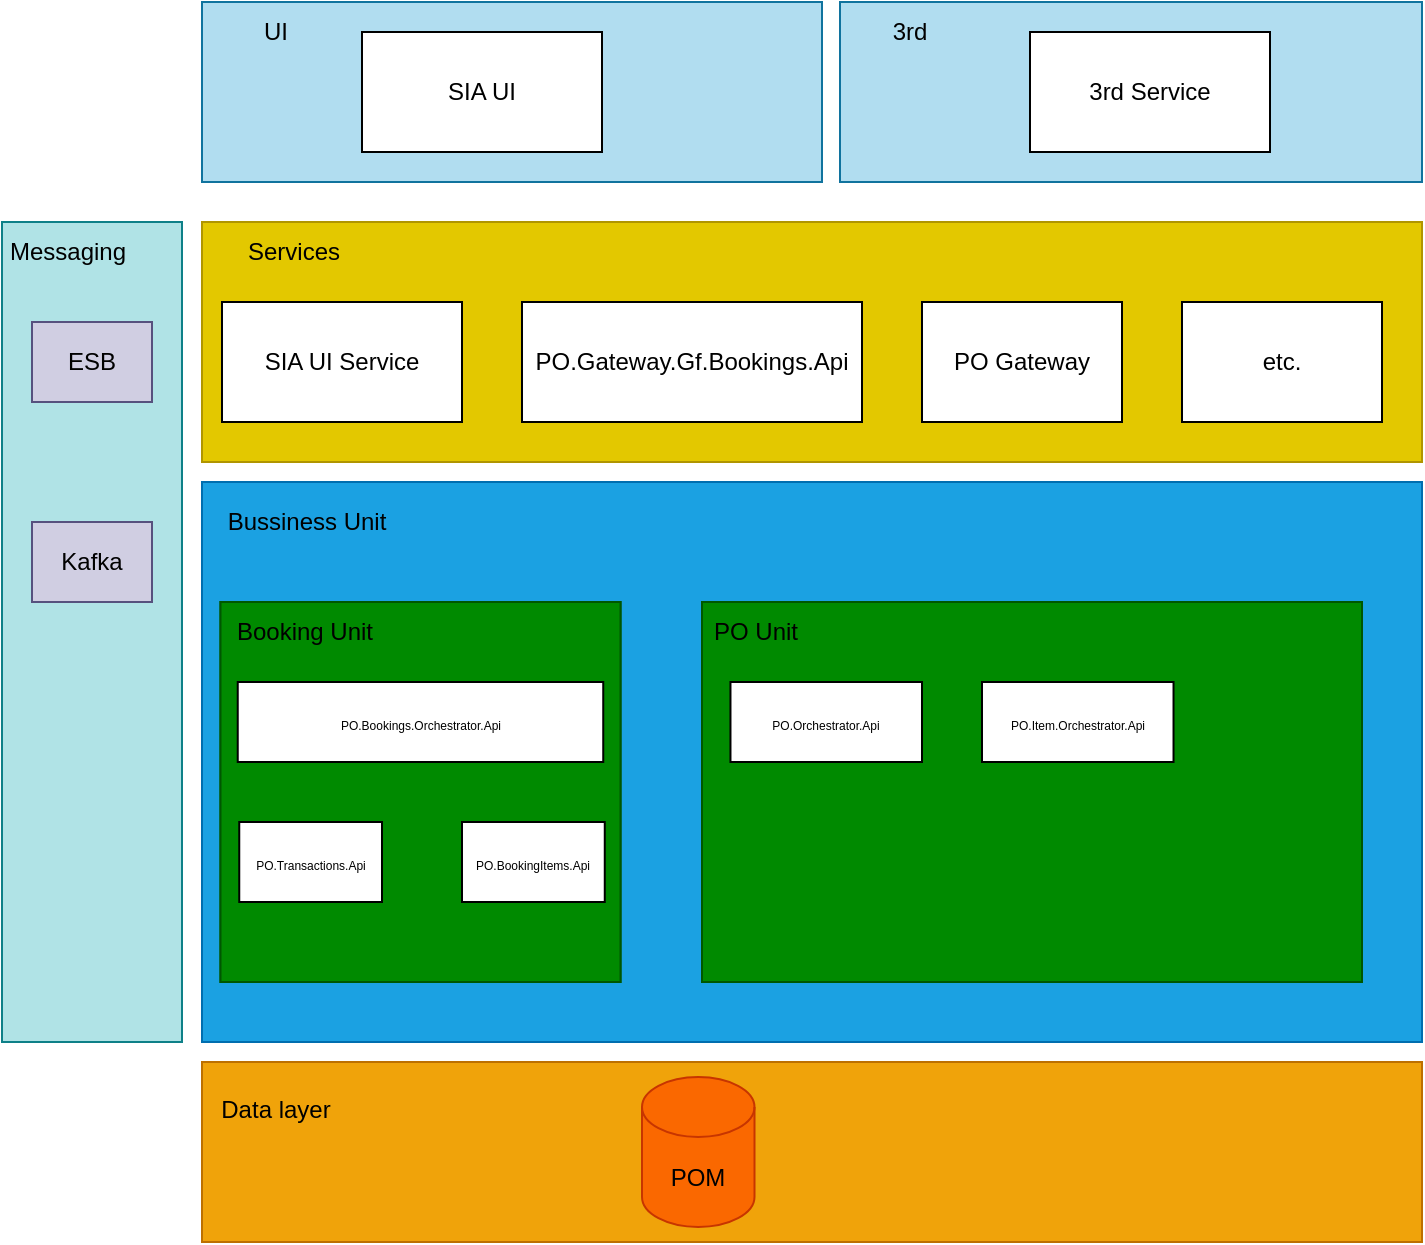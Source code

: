 <mxfile version="24.6.4" type="github" pages="3">
  <diagram name="Page-1" id="l9X8TjzERissme8cilrj">
    <mxGraphModel dx="830" dy="439" grid="1" gridSize="10" guides="1" tooltips="1" connect="1" arrows="1" fold="1" page="1" pageScale="1" pageWidth="827" pageHeight="1169" math="0" shadow="0">
      <root>
        <mxCell id="0" />
        <mxCell id="1" parent="0" />
        <mxCell id="19VDyxM9A0CumnCQ6ZsO-45" value="" style="rounded=0;whiteSpace=wrap;html=1;fillColor=#b0e3e6;strokeColor=#0e8088;" vertex="1" parent="1">
          <mxGeometry x="80" y="230" width="90" height="410" as="geometry" />
        </mxCell>
        <mxCell id="19VDyxM9A0CumnCQ6ZsO-39" value="" style="rounded=0;whiteSpace=wrap;html=1;fillColor=#b1ddf0;strokeColor=#10739e;" vertex="1" parent="1">
          <mxGeometry x="180" y="120" width="310" height="90" as="geometry" />
        </mxCell>
        <mxCell id="19VDyxM9A0CumnCQ6ZsO-28" value="Messaging" style="text;html=1;align=center;verticalAlign=middle;whiteSpace=wrap;rounded=0;" vertex="1" parent="1">
          <mxGeometry x="83" y="230" width="60" height="30" as="geometry" />
        </mxCell>
        <mxCell id="19VDyxM9A0CumnCQ6ZsO-31" value="" style="rounded=0;whiteSpace=wrap;html=1;fillColor=#e3c800;fontColor=#000000;strokeColor=#B09500;" vertex="1" parent="1">
          <mxGeometry x="180" y="230" width="610" height="120" as="geometry" />
        </mxCell>
        <mxCell id="19VDyxM9A0CumnCQ6ZsO-32" value="Services" style="text;html=1;align=center;verticalAlign=middle;whiteSpace=wrap;rounded=0;" vertex="1" parent="1">
          <mxGeometry x="182" y="230" width="88" height="30" as="geometry" />
        </mxCell>
        <mxCell id="19VDyxM9A0CumnCQ6ZsO-33" value="SIA UI" style="rounded=0;whiteSpace=wrap;html=1;" vertex="1" parent="1">
          <mxGeometry x="260" y="135" width="120" height="60" as="geometry" />
        </mxCell>
        <mxCell id="19VDyxM9A0CumnCQ6ZsO-6" value="&lt;div&gt;&lt;font style=&quot;font-size: 12px;&quot;&gt;PO.Gateway.Gf.Bookings.Api&lt;/font&gt;&lt;/div&gt;" style="rounded=0;whiteSpace=wrap;html=1;" vertex="1" parent="1">
          <mxGeometry x="340" y="270" width="170" height="60" as="geometry" />
        </mxCell>
        <mxCell id="19VDyxM9A0CumnCQ6ZsO-35" value="&lt;div&gt;&lt;font style=&quot;font-size: 12px;&quot;&gt;PO Gateway&lt;/font&gt;&lt;/div&gt;" style="rounded=0;whiteSpace=wrap;html=1;" vertex="1" parent="1">
          <mxGeometry x="540" y="270" width="100" height="60" as="geometry" />
        </mxCell>
        <mxCell id="19VDyxM9A0CumnCQ6ZsO-38" value="&lt;div&gt;&lt;font style=&quot;font-size: 12px;&quot;&gt;etc.&lt;/font&gt;&lt;/div&gt;" style="rounded=0;whiteSpace=wrap;html=1;" vertex="1" parent="1">
          <mxGeometry x="670" y="270" width="100" height="60" as="geometry" />
        </mxCell>
        <mxCell id="19VDyxM9A0CumnCQ6ZsO-40" value="SIA UI Service" style="rounded=0;whiteSpace=wrap;html=1;" vertex="1" parent="1">
          <mxGeometry x="190" y="270" width="120" height="60" as="geometry" />
        </mxCell>
        <mxCell id="19VDyxM9A0CumnCQ6ZsO-41" value="UI" style="text;html=1;align=center;verticalAlign=middle;whiteSpace=wrap;rounded=0;" vertex="1" parent="1">
          <mxGeometry x="182" y="120" width="70" height="30" as="geometry" />
        </mxCell>
        <mxCell id="19VDyxM9A0CumnCQ6ZsO-42" value="" style="rounded=0;whiteSpace=wrap;html=1;fillColor=#b1ddf0;strokeColor=#10739e;" vertex="1" parent="1">
          <mxGeometry x="499" y="120" width="291" height="90" as="geometry" />
        </mxCell>
        <mxCell id="19VDyxM9A0CumnCQ6ZsO-43" value="3rd" style="text;html=1;align=center;verticalAlign=middle;whiteSpace=wrap;rounded=0;" vertex="1" parent="1">
          <mxGeometry x="499" y="120" width="70" height="30" as="geometry" />
        </mxCell>
        <mxCell id="19VDyxM9A0CumnCQ6ZsO-44" value="3rd Service" style="rounded=0;whiteSpace=wrap;html=1;" vertex="1" parent="1">
          <mxGeometry x="594" y="135" width="120" height="60" as="geometry" />
        </mxCell>
        <mxCell id="19VDyxM9A0CumnCQ6ZsO-46" value="ESB" style="rounded=0;whiteSpace=wrap;html=1;fillColor=#d0cee2;strokeColor=#56517e;" vertex="1" parent="1">
          <mxGeometry x="95" y="280" width="60" height="40" as="geometry" />
        </mxCell>
        <mxCell id="19VDyxM9A0CumnCQ6ZsO-47" value="Kafka" style="rounded=0;whiteSpace=wrap;html=1;fillColor=#d0cee2;strokeColor=#56517e;" vertex="1" parent="1">
          <mxGeometry x="95" y="380" width="60" height="40" as="geometry" />
        </mxCell>
        <mxCell id="19VDyxM9A0CumnCQ6ZsO-48" value="" style="rounded=0;whiteSpace=wrap;html=1;fillColor=#f0a30a;fontColor=#000000;strokeColor=#BD7000;" vertex="1" parent="1">
          <mxGeometry x="180" y="650" width="610" height="90" as="geometry" />
        </mxCell>
        <mxCell id="19VDyxM9A0CumnCQ6ZsO-49" value="Data layer" style="text;html=1;align=center;verticalAlign=middle;whiteSpace=wrap;rounded=0;" vertex="1" parent="1">
          <mxGeometry x="187" y="659" width="60" height="30" as="geometry" />
        </mxCell>
        <mxCell id="19VDyxM9A0CumnCQ6ZsO-51" value="POM" style="shape=cylinder3;whiteSpace=wrap;html=1;boundedLbl=1;backgroundOutline=1;size=15;fillColor=#fa6800;fontColor=#000000;strokeColor=#C73500;" vertex="1" parent="1">
          <mxGeometry x="400" y="657.5" width="56.25" height="75" as="geometry" />
        </mxCell>
        <mxCell id="19VDyxM9A0CumnCQ6ZsO-1" value="" style="rounded=0;whiteSpace=wrap;html=1;movable=1;resizable=1;rotatable=1;deletable=1;editable=1;locked=0;connectable=1;fillColor=#1ba1e2;fontColor=#ffffff;strokeColor=#006EAF;" vertex="1" parent="1">
          <mxGeometry x="180" y="360" width="610" height="280" as="geometry" />
        </mxCell>
        <mxCell id="19VDyxM9A0CumnCQ6ZsO-26" value="" style="group;fillColor=#008a00;fontColor=#ffffff;strokeColor=#005700;" vertex="1" connectable="0" parent="1">
          <mxGeometry x="189.25" y="420" width="200" height="190" as="geometry" />
        </mxCell>
        <mxCell id="19VDyxM9A0CumnCQ6ZsO-4" value="" style="rounded=0;whiteSpace=wrap;html=1;fillColor=#008a00;fontColor=#ffffff;strokeColor=#005700;" vertex="1" parent="19VDyxM9A0CumnCQ6ZsO-26">
          <mxGeometry width="200" height="190" as="geometry" />
        </mxCell>
        <mxCell id="19VDyxM9A0CumnCQ6ZsO-5" value="Booking Unit" style="text;html=1;align=center;verticalAlign=middle;whiteSpace=wrap;rounded=0;" vertex="1" parent="19VDyxM9A0CumnCQ6ZsO-26">
          <mxGeometry x="1" y="2" width="83" height="26" as="geometry" />
        </mxCell>
        <mxCell id="19VDyxM9A0CumnCQ6ZsO-7" value="&lt;a style=&quot;background-color: transparent; box-sizing: border-box; text-decoration-line: none;&quot; href=&quot;https://github.com/ch-robinson-internal/PO.Bookings.Orchestrator.Api&quot; data-turbo-frame=&quot;repo-content-turbo-frame&quot; data-pjax=&quot;#repo-content-pjax-container&quot;&gt;&lt;font style=&quot;font-size: 6px;&quot; color=&quot;#000000&quot;&gt;PO.Bookings.Orchestrator.Api&lt;/font&gt;&lt;/a&gt;" style="rounded=0;whiteSpace=wrap;html=1;" vertex="1" parent="19VDyxM9A0CumnCQ6ZsO-26">
          <mxGeometry x="8.62" y="40" width="182.75" height="40" as="geometry" />
        </mxCell>
        <mxCell id="19VDyxM9A0CumnCQ6ZsO-2" value="Bussiness Unit" style="text;html=1;align=center;verticalAlign=middle;whiteSpace=wrap;rounded=0;movable=1;resizable=1;rotatable=1;deletable=1;editable=1;locked=0;connectable=1;" vertex="1" parent="1">
          <mxGeometry x="185" y="365" width="95" height="30" as="geometry" />
        </mxCell>
        <mxCell id="19VDyxM9A0CumnCQ6ZsO-11" value="&lt;span style=&quot;font-size: 6px;&quot;&gt;PO.BookingItems.Api&lt;/span&gt;" style="rounded=0;whiteSpace=wrap;html=1;" vertex="1" parent="1">
          <mxGeometry x="310" y="530" width="71.38" height="40" as="geometry" />
        </mxCell>
        <mxCell id="19VDyxM9A0CumnCQ6ZsO-20" value="&lt;span style=&quot;font-size: 6px;&quot;&gt;PO.Transactions.Api&lt;/span&gt;" style="rounded=0;whiteSpace=wrap;html=1;" vertex="1" parent="1">
          <mxGeometry x="198.63" y="530" width="71.37" height="40" as="geometry" />
        </mxCell>
        <mxCell id="19VDyxM9A0CumnCQ6ZsO-23" value="" style="group;fillColor=#008a00;fontColor=#ffffff;strokeColor=#005700;" vertex="1" connectable="0" parent="1">
          <mxGeometry x="430" y="420" width="330" height="190" as="geometry" />
        </mxCell>
        <mxCell id="19VDyxM9A0CumnCQ6ZsO-21" value="" style="rounded=0;whiteSpace=wrap;html=1;fillColor=#008a00;fontColor=#ffffff;strokeColor=#005700;" vertex="1" parent="19VDyxM9A0CumnCQ6ZsO-23">
          <mxGeometry width="330" height="190" as="geometry" />
        </mxCell>
        <mxCell id="19VDyxM9A0CumnCQ6ZsO-22" value="PO Unit" style="text;html=1;align=center;verticalAlign=middle;whiteSpace=wrap;rounded=0;" vertex="1" parent="19VDyxM9A0CumnCQ6ZsO-23">
          <mxGeometry y="2" width="54.45" height="26" as="geometry" />
        </mxCell>
        <mxCell id="19VDyxM9A0CumnCQ6ZsO-36" value="&lt;a data-pjax=&quot;#repo-content-pjax-container&quot; data-turbo-frame=&quot;repo-content-turbo-frame&quot; href=&quot;https://github.com/ch-robinson-internal/PO.Bookings.Orchestrator.Api&quot; style=&quot;background-color: transparent; box-sizing: border-box; text-decoration-line: none;&quot;&gt;&lt;font color=&quot;#000000&quot; style=&quot;font-size: 6px;&quot;&gt;PO.Orchestrator.Api&lt;/font&gt;&lt;/a&gt;" style="rounded=0;whiteSpace=wrap;html=1;" vertex="1" parent="19VDyxM9A0CumnCQ6ZsO-23">
          <mxGeometry x="14.24" y="40" width="95.76" height="40" as="geometry" />
        </mxCell>
        <mxCell id="19VDyxM9A0CumnCQ6ZsO-37" value="&lt;a style=&quot;background-color: transparent; box-sizing: border-box; text-decoration-line: none;&quot; href=&quot;https://github.com/ch-robinson-internal/PO.Bookings.Orchestrator.Api&quot; data-turbo-frame=&quot;repo-content-turbo-frame&quot; data-pjax=&quot;#repo-content-pjax-container&quot;&gt;&lt;font style=&quot;font-size: 6px;&quot; color=&quot;#000000&quot;&gt;PO.Item.Orchestrator.Api&lt;/font&gt;&lt;/a&gt;" style="rounded=0;whiteSpace=wrap;html=1;" vertex="1" parent="19VDyxM9A0CumnCQ6ZsO-23">
          <mxGeometry x="140" y="40" width="95.76" height="40" as="geometry" />
        </mxCell>
      </root>
    </mxGraphModel>
  </diagram>
  <diagram id="h2WgDwNswVhG8y2vjtXS" name="SIA Init">
    <mxGraphModel dx="1185" dy="627" grid="1" gridSize="10" guides="1" tooltips="1" connect="1" arrows="1" fold="1" page="1" pageScale="1" pageWidth="827" pageHeight="1169" math="0" shadow="0">
      <root>
        <mxCell id="0" />
        <mxCell id="1" parent="0" />
        <mxCell id="Z_Krm-BXWIWRcryShZnD-19" value="SIA Page" style="shape=umlLifeline;perimeter=lifelinePerimeter;whiteSpace=wrap;html=1;container=1;dropTarget=0;collapsible=0;recursiveResize=0;outlineConnect=0;portConstraint=eastwest;newEdgeStyle={&quot;curved&quot;:0,&quot;rounded&quot;:0};" vertex="1" parent="1">
          <mxGeometry x="160" y="100" width="80" height="430" as="geometry" />
        </mxCell>
        <mxCell id="Z_Krm-BXWIWRcryShZnD-27" value="" style="html=1;points=[[0,0,0,0,5],[0,1,0,0,-5],[1,0,0,0,5],[1,1,0,0,-5]];perimeter=orthogonalPerimeter;outlineConnect=0;targetShapes=umlLifeline;portConstraint=eastwest;newEdgeStyle={&quot;curved&quot;:0,&quot;rounded&quot;:0};" vertex="1" parent="Z_Krm-BXWIWRcryShZnD-19">
          <mxGeometry x="35" y="70" width="10" height="360" as="geometry" />
        </mxCell>
        <mxCell id="Z_Krm-BXWIWRcryShZnD-20" value="" style="shape=umlLifeline;perimeter=lifelinePerimeter;whiteSpace=wrap;html=1;container=1;dropTarget=0;collapsible=0;recursiveResize=0;outlineConnect=0;portConstraint=eastwest;newEdgeStyle={&quot;curved&quot;:0,&quot;rounded&quot;:0};participant=umlActor;" vertex="1" parent="1">
          <mxGeometry x="80" y="100" width="20" height="450" as="geometry" />
        </mxCell>
        <mxCell id="Z_Krm-BXWIWRcryShZnD-23" value="" style="html=1;points=[[0,0,0,0,5],[0,1,0,0,-5],[1,0,0,0,5],[1,1,0,0,-5]];perimeter=orthogonalPerimeter;outlineConnect=0;targetShapes=umlLifeline;portConstraint=eastwest;newEdgeStyle={&quot;curved&quot;:0,&quot;rounded&quot;:0};" vertex="1" parent="Z_Krm-BXWIWRcryShZnD-20">
          <mxGeometry x="5" y="60" width="10" height="390" as="geometry" />
        </mxCell>
        <mxCell id="Z_Krm-BXWIWRcryShZnD-21" value="UI Svc" style="shape=umlLifeline;perimeter=lifelinePerimeter;whiteSpace=wrap;html=1;container=1;dropTarget=0;collapsible=0;recursiveResize=0;outlineConnect=0;portConstraint=eastwest;newEdgeStyle={&quot;curved&quot;:0,&quot;rounded&quot;:0};" vertex="1" parent="1">
          <mxGeometry x="321" y="100" width="79" height="420" as="geometry" />
        </mxCell>
        <mxCell id="4yu3IreHkf-JwgQEfnQH-1" value="" style="html=1;points=[[0,0,0,0,5],[0,1,0,0,-5],[1,0,0,0,5],[1,1,0,0,-5]];perimeter=orthogonalPerimeter;outlineConnect=0;targetShapes=umlLifeline;portConstraint=eastwest;newEdgeStyle={&quot;curved&quot;:0,&quot;rounded&quot;:0};" vertex="1" parent="Z_Krm-BXWIWRcryShZnD-21">
          <mxGeometry x="34.5" y="90" width="10" height="280" as="geometry" />
        </mxCell>
        <mxCell id="Z_Krm-BXWIWRcryShZnD-22" value="Commodity Svc" style="shape=umlLifeline;perimeter=lifelinePerimeter;whiteSpace=wrap;html=1;container=1;dropTarget=0;collapsible=0;recursiveResize=0;outlineConnect=0;portConstraint=eastwest;newEdgeStyle={&quot;curved&quot;:0,&quot;rounded&quot;:0};" vertex="1" parent="1">
          <mxGeometry x="480" y="100" width="80" height="420" as="geometry" />
        </mxCell>
        <mxCell id="4yu3IreHkf-JwgQEfnQH-5" value="" style="html=1;points=[[0,0,0,0,5],[0,1,0,0,-5],[1,0,0,0,5],[1,1,0,0,-5]];perimeter=orthogonalPerimeter;outlineConnect=0;targetShapes=umlLifeline;portConstraint=eastwest;newEdgeStyle={&quot;curved&quot;:0,&quot;rounded&quot;:0};" vertex="1" parent="Z_Krm-BXWIWRcryShZnD-22">
          <mxGeometry x="35" y="120" width="10" height="60" as="geometry" />
        </mxCell>
        <mxCell id="Z_Krm-BXWIWRcryShZnD-26" style="edgeStyle=orthogonalEdgeStyle;rounded=0;orthogonalLoop=1;jettySize=auto;html=1;curved=0;" edge="1" parent="1">
          <mxGeometry relative="1" as="geometry">
            <mxPoint x="195" y="179.8" as="targetPoint" />
            <mxPoint x="95" y="179.8" as="sourcePoint" />
            <Array as="points">
              <mxPoint x="170" y="179.8" />
              <mxPoint x="170" y="179.8" />
            </Array>
          </mxGeometry>
        </mxCell>
        <mxCell id="Z_Krm-BXWIWRcryShZnD-28" value="open" style="edgeLabel;html=1;align=center;verticalAlign=middle;resizable=0;points=[];" vertex="1" connectable="0" parent="Z_Krm-BXWIWRcryShZnD-26">
          <mxGeometry x="-0.244" y="-1" relative="1" as="geometry">
            <mxPoint as="offset" />
          </mxGeometry>
        </mxCell>
        <mxCell id="4yu3IreHkf-JwgQEfnQH-2" style="edgeStyle=orthogonalEdgeStyle;rounded=0;orthogonalLoop=1;jettySize=auto;html=1;curved=0;" edge="1" parent="1" target="4yu3IreHkf-JwgQEfnQH-1">
          <mxGeometry relative="1" as="geometry">
            <mxPoint x="205" y="220" as="sourcePoint" />
            <mxPoint x="350" y="220" as="targetPoint" />
            <Array as="points">
              <mxPoint x="205" y="200" />
            </Array>
          </mxGeometry>
        </mxCell>
        <mxCell id="4yu3IreHkf-JwgQEfnQH-3" value="load" style="edgeLabel;html=1;align=center;verticalAlign=middle;resizable=0;points=[];" vertex="1" connectable="0" parent="4yu3IreHkf-JwgQEfnQH-2">
          <mxGeometry x="0.009" y="1" relative="1" as="geometry">
            <mxPoint as="offset" />
          </mxGeometry>
        </mxCell>
        <mxCell id="4yu3IreHkf-JwgQEfnQH-4" value="Booking&amp;nbsp;&lt;br&gt;Orch Svc" style="shape=umlLifeline;perimeter=lifelinePerimeter;whiteSpace=wrap;html=1;container=1;dropTarget=0;collapsible=0;recursiveResize=0;outlineConnect=0;portConstraint=eastwest;newEdgeStyle={&quot;curved&quot;:0,&quot;rounded&quot;:0};" vertex="1" parent="1">
          <mxGeometry x="640" y="100" width="80" height="420" as="geometry" />
        </mxCell>
        <mxCell id="4yu3IreHkf-JwgQEfnQH-8" value="" style="html=1;points=[[0,0,0,0,5],[0,1,0,0,-5],[1,0,0,0,5],[1,1,0,0,-5]];perimeter=orthogonalPerimeter;outlineConnect=0;targetShapes=umlLifeline;portConstraint=eastwest;newEdgeStyle={&quot;curved&quot;:0,&quot;rounded&quot;:0};" vertex="1" parent="4yu3IreHkf-JwgQEfnQH-4">
          <mxGeometry x="35" y="190" width="10" height="160" as="geometry" />
        </mxCell>
        <mxCell id="IKL-GlxnbROh4bHqFefv-13" value="combine" style="html=1;align=left;spacingLeft=2;endArrow=block;rounded=0;edgeStyle=orthogonalEdgeStyle;curved=0;rounded=0;" edge="1" parent="4yu3IreHkf-JwgQEfnQH-4">
          <mxGeometry x="0.004" relative="1" as="geometry">
            <mxPoint x="45" y="300" as="sourcePoint" />
            <Array as="points">
              <mxPoint x="75" y="300" />
              <mxPoint x="75" y="330" />
            </Array>
            <mxPoint x="45" y="330" as="targetPoint" />
            <mxPoint as="offset" />
          </mxGeometry>
        </mxCell>
        <mxCell id="4yu3IreHkf-JwgQEfnQH-6" style="edgeStyle=orthogonalEdgeStyle;rounded=0;orthogonalLoop=1;jettySize=auto;html=1;curved=0;" edge="1" parent="1">
          <mxGeometry relative="1" as="geometry">
            <mxPoint x="365.5" y="230" as="sourcePoint" />
            <mxPoint x="515" y="230" as="targetPoint" />
            <Array as="points">
              <mxPoint x="410" y="230" />
              <mxPoint x="410" y="230" />
            </Array>
          </mxGeometry>
        </mxCell>
        <mxCell id="4yu3IreHkf-JwgQEfnQH-7" value="load commodities" style="edgeLabel;html=1;align=center;verticalAlign=middle;resizable=0;points=[];" vertex="1" connectable="0" parent="4yu3IreHkf-JwgQEfnQH-6">
          <mxGeometry x="-0.175" y="-1" relative="1" as="geometry">
            <mxPoint x="13" y="-1" as="offset" />
          </mxGeometry>
        </mxCell>
        <mxCell id="4yu3IreHkf-JwgQEfnQH-9" style="edgeStyle=orthogonalEdgeStyle;rounded=0;orthogonalLoop=1;jettySize=auto;html=1;curved=0;dashed=1;" edge="1" parent="1" source="4yu3IreHkf-JwgQEfnQH-5" target="4yu3IreHkf-JwgQEfnQH-1">
          <mxGeometry relative="1" as="geometry">
            <mxPoint x="370" y="275" as="targetPoint" />
            <Array as="points">
              <mxPoint x="490" y="260" />
              <mxPoint x="490" y="260" />
            </Array>
          </mxGeometry>
        </mxCell>
        <mxCell id="4yu3IreHkf-JwgQEfnQH-10" value="return data" style="edgeLabel;html=1;align=center;verticalAlign=middle;resizable=0;points=[];" vertex="1" connectable="0" parent="4yu3IreHkf-JwgQEfnQH-9">
          <mxGeometry x="-0.018" relative="1" as="geometry">
            <mxPoint as="offset" />
          </mxGeometry>
        </mxCell>
        <mxCell id="4yu3IreHkf-JwgQEfnQH-11" style="edgeStyle=orthogonalEdgeStyle;rounded=0;orthogonalLoop=1;jettySize=auto;html=1;curved=0;" edge="1" parent="1">
          <mxGeometry relative="1" as="geometry">
            <mxPoint x="365" y="300" as="sourcePoint" />
            <mxPoint x="679" y="300" as="targetPoint" />
            <Array as="points">
              <mxPoint x="599.5" y="300" />
              <mxPoint x="599.5" y="300" />
            </Array>
          </mxGeometry>
        </mxCell>
        <mxCell id="4yu3IreHkf-JwgQEfnQH-12" value="load draw" style="edgeLabel;html=1;align=center;verticalAlign=middle;resizable=0;points=[];" vertex="1" connectable="0" parent="4yu3IreHkf-JwgQEfnQH-11">
          <mxGeometry x="-0.021" y="1" relative="1" as="geometry">
            <mxPoint as="offset" />
          </mxGeometry>
        </mxCell>
        <mxCell id="4yu3IreHkf-JwgQEfnQH-13" style="edgeStyle=orthogonalEdgeStyle;rounded=0;orthogonalLoop=1;jettySize=auto;html=1;curved=0;dashed=1;" edge="1" parent="1">
          <mxGeometry relative="1" as="geometry">
            <mxPoint x="669.88" y="445" as="sourcePoint" />
            <mxPoint x="365.13" y="445" as="targetPoint" />
            <Array as="points">
              <mxPoint x="674.88" y="445" />
            </Array>
          </mxGeometry>
        </mxCell>
        <mxCell id="4yu3IreHkf-JwgQEfnQH-14" value="return data" style="edgeLabel;html=1;align=center;verticalAlign=middle;resizable=0;points=[];" vertex="1" connectable="0" parent="4yu3IreHkf-JwgQEfnQH-13">
          <mxGeometry x="-0.111" y="2" relative="1" as="geometry">
            <mxPoint as="offset" />
          </mxGeometry>
        </mxCell>
        <mxCell id="4yu3IreHkf-JwgQEfnQH-15" value="&lt;font style=&quot;font-size: 8px;&quot;&gt;DB to Svc&lt;/font&gt;" style="rounded=1;whiteSpace=wrap;html=1;arcSize=40;fontColor=#000000;fillColor=#ffffc0;strokeColor=#ff0000;" vertex="1" parent="1">
          <mxGeometry x="390" y="170" width="80" height="20" as="geometry" />
        </mxCell>
        <mxCell id="4yu3IreHkf-JwgQEfnQH-16" value="" style="edgeStyle=orthogonalEdgeStyle;html=1;verticalAlign=bottom;endArrow=open;endSize=8;strokeColor=#ff0000;rounded=0;" edge="1" source="4yu3IreHkf-JwgQEfnQH-15" parent="1">
          <mxGeometry relative="1" as="geometry">
            <mxPoint x="430" y="220" as="targetPoint" />
          </mxGeometry>
        </mxCell>
        <mxCell id="4yu3IreHkf-JwgQEfnQH-17" style="edgeStyle=orthogonalEdgeStyle;rounded=0;orthogonalLoop=1;jettySize=auto;html=1;curved=0;dashed=1;" edge="1" parent="1">
          <mxGeometry relative="1" as="geometry">
            <mxPoint x="355.5" y="459" as="sourcePoint" />
            <mxPoint x="200.1" y="459" as="targetPoint" />
            <Array as="points">
              <mxPoint x="250" y="459" />
              <mxPoint x="250" y="459" />
            </Array>
          </mxGeometry>
        </mxCell>
        <mxCell id="4yu3IreHkf-JwgQEfnQH-18" value="return data" style="edgeLabel;html=1;align=center;verticalAlign=middle;resizable=0;points=[];" vertex="1" connectable="0" parent="4yu3IreHkf-JwgQEfnQH-17">
          <mxGeometry x="0.02" y="-1" relative="1" as="geometry">
            <mxPoint as="offset" />
          </mxGeometry>
        </mxCell>
        <mxCell id="4yu3IreHkf-JwgQEfnQH-19" style="edgeStyle=orthogonalEdgeStyle;rounded=0;orthogonalLoop=1;jettySize=auto;html=1;curved=0;dashed=1;" edge="1" parent="1">
          <mxGeometry relative="1" as="geometry">
            <mxPoint x="195" y="507" as="sourcePoint" />
            <mxPoint x="95" y="507" as="targetPoint" />
            <Array as="points">
              <mxPoint x="170" y="507" />
              <mxPoint x="170" y="507" />
            </Array>
          </mxGeometry>
        </mxCell>
        <mxCell id="4yu3IreHkf-JwgQEfnQH-20" value="show" style="edgeLabel;html=1;align=center;verticalAlign=middle;resizable=0;points=[];" vertex="1" connectable="0" parent="4yu3IreHkf-JwgQEfnQH-19">
          <mxGeometry x="-0.071" relative="1" as="geometry">
            <mxPoint as="offset" />
          </mxGeometry>
        </mxCell>
        <mxCell id="4yu3IreHkf-JwgQEfnQH-22" value="render" style="html=1;align=left;spacingLeft=2;endArrow=block;rounded=0;edgeStyle=orthogonalEdgeStyle;curved=0;rounded=0;exitX=1;exitY=0.857;exitDx=0;exitDy=0;exitPerimeter=0;" edge="1" parent="1">
          <mxGeometry relative="1" as="geometry">
            <mxPoint x="205" y="471.0" as="sourcePoint" />
            <Array as="points">
              <mxPoint x="230" y="471" />
              <mxPoint x="230" y="492" />
            </Array>
            <mxPoint x="205" y="492" as="targetPoint" />
            <mxPoint as="offset" />
          </mxGeometry>
        </mxCell>
        <mxCell id="IKL-GlxnbROh4bHqFefv-1" value="Booking&amp;nbsp;&lt;br&gt;Item Svc" style="shape=umlLifeline;perimeter=lifelinePerimeter;whiteSpace=wrap;html=1;container=1;dropTarget=0;collapsible=0;recursiveResize=0;outlineConnect=0;portConstraint=eastwest;newEdgeStyle={&quot;curved&quot;:0,&quot;rounded&quot;:0};" vertex="1" parent="1">
          <mxGeometry x="800" y="100" width="80" height="420" as="geometry" />
        </mxCell>
        <mxCell id="IKL-GlxnbROh4bHqFefv-2" value="" style="html=1;points=[[0,0,0,0,5],[0,1,0,0,-5],[1,0,0,0,5],[1,1,0,0,-5]];perimeter=orthogonalPerimeter;outlineConnect=0;targetShapes=umlLifeline;portConstraint=eastwest;newEdgeStyle={&quot;curved&quot;:0,&quot;rounded&quot;:0};" vertex="1" parent="IKL-GlxnbROh4bHqFefv-1">
          <mxGeometry x="35" y="200" width="10" height="40" as="geometry" />
        </mxCell>
        <mxCell id="IKL-GlxnbROh4bHqFefv-3" value="PO Transaction API" style="shape=umlLifeline;perimeter=lifelinePerimeter;whiteSpace=wrap;html=1;container=1;dropTarget=0;collapsible=0;recursiveResize=0;outlineConnect=0;portConstraint=eastwest;newEdgeStyle={&quot;curved&quot;:0,&quot;rounded&quot;:0};" vertex="1" parent="1">
          <mxGeometry x="960" y="100" width="80" height="420" as="geometry" />
        </mxCell>
        <mxCell id="IKL-GlxnbROh4bHqFefv-4" value="" style="html=1;points=[[0,0,0,0,5],[0,1,0,0,-5],[1,0,0,0,5],[1,1,0,0,-5]];perimeter=orthogonalPerimeter;outlineConnect=0;targetShapes=umlLifeline;portConstraint=eastwest;newEdgeStyle={&quot;curved&quot;:0,&quot;rounded&quot;:0};" vertex="1" parent="IKL-GlxnbROh4bHqFefv-3">
          <mxGeometry x="35" y="250" width="10" height="70" as="geometry" />
        </mxCell>
        <mxCell id="IKL-GlxnbROh4bHqFefv-5" style="edgeStyle=orthogonalEdgeStyle;rounded=0;orthogonalLoop=1;jettySize=auto;html=1;curved=0;" edge="1" parent="1" source="4yu3IreHkf-JwgQEfnQH-8" target="IKL-GlxnbROh4bHqFefv-1">
          <mxGeometry relative="1" as="geometry">
            <Array as="points">
              <mxPoint x="720" y="310" />
              <mxPoint x="720" y="310" />
            </Array>
          </mxGeometry>
        </mxCell>
        <mxCell id="IKL-GlxnbROh4bHqFefv-6" value="read draw data" style="edgeLabel;html=1;align=center;verticalAlign=middle;resizable=0;points=[];" vertex="1" connectable="0" parent="IKL-GlxnbROh4bHqFefv-5">
          <mxGeometry x="-0.017" relative="1" as="geometry">
            <mxPoint as="offset" />
          </mxGeometry>
        </mxCell>
        <mxCell id="IKL-GlxnbROh4bHqFefv-7" style="edgeStyle=orthogonalEdgeStyle;rounded=0;orthogonalLoop=1;jettySize=auto;html=1;curved=0;dashed=1;" edge="1" parent="1">
          <mxGeometry relative="1" as="geometry">
            <mxPoint x="835" y="330" as="sourcePoint" />
            <mxPoint x="685" y="330" as="targetPoint" />
            <Array as="points">
              <mxPoint x="790" y="330" />
              <mxPoint x="790" y="330" />
            </Array>
          </mxGeometry>
        </mxCell>
        <mxCell id="IKL-GlxnbROh4bHqFefv-14" value="return result" style="edgeLabel;html=1;align=center;verticalAlign=middle;resizable=0;points=[];" vertex="1" connectable="0" parent="IKL-GlxnbROh4bHqFefv-7">
          <mxGeometry x="-0.229" y="1" relative="1" as="geometry">
            <mxPoint as="offset" />
          </mxGeometry>
        </mxCell>
        <mxCell id="IKL-GlxnbROh4bHqFefv-8" style="edgeStyle=orthogonalEdgeStyle;rounded=0;orthogonalLoop=1;jettySize=auto;html=1;curved=0;" edge="1" parent="1">
          <mxGeometry relative="1" as="geometry">
            <mxPoint x="685" y="360" as="sourcePoint" />
            <mxPoint x="995" y="360" as="targetPoint" />
            <Array as="points">
              <mxPoint x="920" y="360" />
              <mxPoint x="920" y="360" />
            </Array>
          </mxGeometry>
        </mxCell>
        <mxCell id="IKL-GlxnbROh4bHqFefv-9" value="read pendding transaction" style="edgeLabel;html=1;align=center;verticalAlign=middle;resizable=0;points=[];" vertex="1" connectable="0" parent="IKL-GlxnbROh4bHqFefv-8">
          <mxGeometry x="0.001" relative="1" as="geometry">
            <mxPoint as="offset" />
          </mxGeometry>
        </mxCell>
        <mxCell id="IKL-GlxnbROh4bHqFefv-10" style="edgeStyle=orthogonalEdgeStyle;rounded=0;orthogonalLoop=1;jettySize=auto;html=1;curved=0;dashed=1;" edge="1" parent="1">
          <mxGeometry relative="1" as="geometry">
            <mxPoint x="995" y="385" as="sourcePoint" />
            <mxPoint x="685" y="385" as="targetPoint" />
            <Array as="points">
              <mxPoint x="920" y="385" />
              <mxPoint x="920" y="385" />
            </Array>
          </mxGeometry>
        </mxCell>
        <mxCell id="IKL-GlxnbROh4bHqFefv-11" value="return result" style="edgeLabel;html=1;align=center;verticalAlign=middle;resizable=0;points=[];" vertex="1" connectable="0" parent="IKL-GlxnbROh4bHqFefv-10">
          <mxGeometry x="0.03" relative="1" as="geometry">
            <mxPoint as="offset" />
          </mxGeometry>
        </mxCell>
      </root>
    </mxGraphModel>
  </diagram>
  <diagram id="CmnNyeVp6TQFfo1xvE5B" name="SIA Save">
    <mxGraphModel dx="1185" dy="627" grid="1" gridSize="10" guides="1" tooltips="1" connect="1" arrows="1" fold="1" page="1" pageScale="1" pageWidth="827" pageHeight="1169" math="0" shadow="0">
      <root>
        <mxCell id="0" />
        <mxCell id="1" parent="0" />
        <mxCell id="5PKfqkAMzm-T8j1K_0CJ-13" style="edgeStyle=orthogonalEdgeStyle;rounded=0;orthogonalLoop=1;jettySize=auto;html=1;curved=0;" edge="1" parent="1">
          <mxGeometry relative="1" as="geometry">
            <mxPoint x="525" y="520" as="sourcePoint" />
            <mxPoint x="639.5" y="520" as="targetPoint" />
            <Array as="points">
              <mxPoint x="540" y="520" />
              <mxPoint x="540" y="520" />
            </Array>
          </mxGeometry>
        </mxCell>
        <mxCell id="5PKfqkAMzm-T8j1K_0CJ-14" value="&lt;font style=&quot;font-size: 7px;&quot;&gt;save&amp;nbsp;&lt;/font&gt;" style="edgeLabel;html=1;align=center;verticalAlign=middle;resizable=0;points=[];" vertex="1" connectable="0" parent="5PKfqkAMzm-T8j1K_0CJ-13">
          <mxGeometry x="0.087" y="1" relative="1" as="geometry">
            <mxPoint as="offset" />
          </mxGeometry>
        </mxCell>
        <mxCell id="5PKfqkAMzm-T8j1K_0CJ-21" style="edgeStyle=orthogonalEdgeStyle;rounded=0;orthogonalLoop=1;jettySize=auto;html=1;curved=0;dashed=1;" edge="1" parent="1">
          <mxGeometry relative="1" as="geometry">
            <mxPoint x="635" y="640" as="sourcePoint" />
            <mxPoint x="525" y="640" as="targetPoint" />
            <Array as="points">
              <mxPoint x="586" y="640" />
              <mxPoint x="586" y="641" />
              <mxPoint x="530" y="641" />
              <mxPoint x="530" y="640" />
            </Array>
          </mxGeometry>
        </mxCell>
        <mxCell id="5PKfqkAMzm-T8j1K_0CJ-22" value="&lt;font style=&quot;font-size: 7px;&quot;&gt;result&lt;/font&gt;" style="edgeLabel;html=1;align=center;verticalAlign=middle;resizable=0;points=[];" vertex="1" connectable="0" parent="5PKfqkAMzm-T8j1K_0CJ-21">
          <mxGeometry x="-0.027" y="1" relative="1" as="geometry">
            <mxPoint y="-3" as="offset" />
          </mxGeometry>
        </mxCell>
        <mxCell id="5PKfqkAMzm-T8j1K_0CJ-34" style="edgeStyle=orthogonalEdgeStyle;rounded=0;orthogonalLoop=1;jettySize=auto;html=1;curved=0;" edge="1" parent="1">
          <mxGeometry relative="1" as="geometry">
            <mxPoint x="1005" y="700" as="sourcePoint" />
            <mxPoint x="1115" y="700" as="targetPoint" />
            <Array as="points">
              <mxPoint x="1090" y="700" />
              <mxPoint x="1090" y="700" />
            </Array>
          </mxGeometry>
        </mxCell>
        <mxCell id="5PKfqkAMzm-T8j1K_0CJ-35" value="&lt;font style=&quot;font-size: 7px;&quot;&gt;save draw&lt;/font&gt;" style="edgeLabel;html=1;align=center;verticalAlign=middle;resizable=0;points=[];" vertex="1" connectable="0" parent="5PKfqkAMzm-T8j1K_0CJ-34">
          <mxGeometry x="0.265" y="-1" relative="1" as="geometry">
            <mxPoint x="-17" y="-3" as="offset" />
          </mxGeometry>
        </mxCell>
        <mxCell id="5PKfqkAMzm-T8j1K_0CJ-36" style="edgeStyle=orthogonalEdgeStyle;rounded=0;orthogonalLoop=1;jettySize=auto;html=1;curved=0;dashed=1;" edge="1" parent="1">
          <mxGeometry relative="1" as="geometry">
            <mxPoint x="1115" y="720" as="sourcePoint" />
            <mxPoint x="1005" y="720" as="targetPoint" />
            <Array as="points">
              <mxPoint x="1030" y="720" />
              <mxPoint x="1030" y="720" />
            </Array>
          </mxGeometry>
        </mxCell>
        <mxCell id="5PKfqkAMzm-T8j1K_0CJ-37" value="&lt;font style=&quot;font-size: 7px;&quot;&gt;return result&lt;/font&gt;" style="edgeLabel;html=1;align=center;verticalAlign=middle;resizable=0;points=[];" vertex="1" connectable="0" parent="5PKfqkAMzm-T8j1K_0CJ-36">
          <mxGeometry x="0.014" relative="1" as="geometry">
            <mxPoint y="-2" as="offset" />
          </mxGeometry>
        </mxCell>
        <mxCell id="5PKfqkAMzm-T8j1K_0CJ-38" style="edgeStyle=orthogonalEdgeStyle;rounded=0;orthogonalLoop=1;jettySize=auto;html=1;curved=0;dashed=1;" edge="1" parent="1">
          <mxGeometry relative="1" as="geometry">
            <mxPoint x="995" y="739" as="sourcePoint" />
            <mxPoint x="885" y="739" as="targetPoint" />
            <Array as="points">
              <mxPoint x="910" y="739" />
              <mxPoint x="910" y="739" />
            </Array>
          </mxGeometry>
        </mxCell>
        <mxCell id="5PKfqkAMzm-T8j1K_0CJ-39" value="&lt;font style=&quot;font-size: 7px;&quot;&gt;return result&lt;/font&gt;" style="edgeLabel;html=1;align=center;verticalAlign=middle;resizable=0;points=[];" vertex="1" connectable="0" parent="5PKfqkAMzm-T8j1K_0CJ-38">
          <mxGeometry x="0.014" relative="1" as="geometry">
            <mxPoint y="-2" as="offset" />
          </mxGeometry>
        </mxCell>
        <mxCell id="5PKfqkAMzm-T8j1K_0CJ-40" style="edgeStyle=orthogonalEdgeStyle;rounded=0;orthogonalLoop=1;jettySize=auto;html=1;curved=0;dashed=1;" edge="1" parent="1">
          <mxGeometry relative="1" as="geometry">
            <mxPoint x="875" y="760" as="sourcePoint" />
            <mxPoint x="765" y="760" as="targetPoint" />
            <Array as="points">
              <mxPoint x="790" y="760" />
              <mxPoint x="790" y="760" />
            </Array>
          </mxGeometry>
        </mxCell>
        <mxCell id="5PKfqkAMzm-T8j1K_0CJ-41" value="&lt;font style=&quot;font-size: 7px;&quot;&gt;return result&lt;/font&gt;" style="edgeLabel;html=1;align=center;verticalAlign=middle;resizable=0;points=[];" vertex="1" connectable="0" parent="5PKfqkAMzm-T8j1K_0CJ-40">
          <mxGeometry x="0.014" relative="1" as="geometry">
            <mxPoint y="-2" as="offset" />
          </mxGeometry>
        </mxCell>
        <mxCell id="hi_Okd1NUa1Whz2LALAA-2" value="" style="group" vertex="1" connectable="0" parent="1">
          <mxGeometry x="160" y="340" width="1000" height="620" as="geometry" />
        </mxCell>
        <mxCell id="E0eoT0kAWw2Ve2l7Fwrp-5" value="" style="group;spacing=1;" vertex="1" connectable="0" parent="hi_Okd1NUa1Whz2LALAA-2">
          <mxGeometry width="400" height="620" as="geometry" />
        </mxCell>
        <mxCell id="E0eoT0kAWw2Ve2l7Fwrp-1" value="&lt;font style=&quot;font-size: 8px;&quot;&gt;UI Svc&lt;/font&gt;" style="shape=umlLifeline;perimeter=lifelinePerimeter;whiteSpace=wrap;html=1;container=1;dropTarget=0;collapsible=0;recursiveResize=0;outlineConnect=0;portConstraint=eastwest;newEdgeStyle={&quot;curved&quot;:0,&quot;rounded&quot;:0};" vertex="1" parent="E0eoT0kAWw2Ve2l7Fwrp-5">
          <mxGeometry x="80" width="80" height="620" as="geometry" />
        </mxCell>
        <mxCell id="E0eoT0kAWw2Ve2l7Fwrp-7" value="" style="html=1;points=[[0,0,0,0,5],[0,1,0,0,-5],[1,0,0,0,5],[1,1,0,0,-5]];perimeter=orthogonalPerimeter;outlineConnect=0;targetShapes=umlLifeline;portConstraint=eastwest;newEdgeStyle={&quot;curved&quot;:0,&quot;rounded&quot;:0};" vertex="1" parent="E0eoT0kAWw2Ve2l7Fwrp-1">
          <mxGeometry x="35" y="88.57" width="10" height="291.43" as="geometry" />
        </mxCell>
        <mxCell id="E0eoT0kAWw2Ve2l7Fwrp-2" value="" style="shape=umlLifeline;perimeter=lifelinePerimeter;whiteSpace=wrap;html=1;container=1;dropTarget=0;collapsible=0;recursiveResize=0;outlineConnect=0;portConstraint=eastwest;newEdgeStyle={&quot;curved&quot;:0,&quot;rounded&quot;:0};participant=umlActor;" vertex="1" parent="E0eoT0kAWw2Ve2l7Fwrp-5">
          <mxGeometry width="20" height="620" as="geometry" />
        </mxCell>
        <mxCell id="E0eoT0kAWw2Ve2l7Fwrp-6" value="" style="html=1;points=[[0,0,0,0,5],[0,1,0,0,-5],[1,0,0,0,5],[1,1,0,0,-5]];perimeter=orthogonalPerimeter;outlineConnect=0;targetShapes=umlLifeline;portConstraint=eastwest;newEdgeStyle={&quot;curved&quot;:0,&quot;rounded&quot;:0};" vertex="1" parent="E0eoT0kAWw2Ve2l7Fwrp-2">
          <mxGeometry x="5" y="70" width="10" height="330" as="geometry" />
        </mxCell>
        <mxCell id="E0eoT0kAWw2Ve2l7Fwrp-3" value="&lt;font style=&quot;font-size: 8px;&quot;&gt;Commodity Svc&lt;/font&gt;" style="shape=umlLifeline;perimeter=lifelinePerimeter;whiteSpace=wrap;html=1;container=1;dropTarget=0;collapsible=0;recursiveResize=0;outlineConnect=0;portConstraint=eastwest;newEdgeStyle={&quot;curved&quot;:0,&quot;rounded&quot;:0};" vertex="1" parent="E0eoT0kAWw2Ve2l7Fwrp-5">
          <mxGeometry x="200" width="80" height="620" as="geometry" />
        </mxCell>
        <mxCell id="E0eoT0kAWw2Ve2l7Fwrp-8" value="" style="html=1;points=[[0,0,0,0,5],[0,1,0,0,-5],[1,0,0,0,5],[1,1,0,0,-5]];perimeter=orthogonalPerimeter;outlineConnect=0;targetShapes=umlLifeline;portConstraint=eastwest;newEdgeStyle={&quot;curved&quot;:0,&quot;rounded&quot;:0};" vertex="1" parent="E0eoT0kAWw2Ve2l7Fwrp-3">
          <mxGeometry x="35" y="110" width="10" height="260" as="geometry" />
        </mxCell>
        <mxCell id="E0eoT0kAWw2Ve2l7Fwrp-4" value="&lt;font style=&quot;font-size: 8px;&quot;&gt;Booking&amp;nbsp;&lt;a style=&quot;background-color: transparent; box-sizing: border-box; text-decoration-line: none;&quot; href=&quot;https://github.com/ch-robinson-internal/PO.Bookings.Orchestrator.Api&quot; data-turbo-frame=&quot;repo-content-turbo-frame&quot; data-pjax=&quot;#repo-content-pjax-container&quot;&gt;&lt;font style=&quot;font-size: 8px;&quot; color=&quot;#000000&quot;&gt;Orchestrator&lt;/font&gt;&lt;/a&gt;&lt;/font&gt;" style="shape=umlLifeline;perimeter=lifelinePerimeter;whiteSpace=wrap;html=1;container=1;dropTarget=0;collapsible=0;recursiveResize=0;outlineConnect=0;portConstraint=eastwest;newEdgeStyle={&quot;curved&quot;:0,&quot;rounded&quot;:0};" vertex="1" parent="E0eoT0kAWw2Ve2l7Fwrp-5">
          <mxGeometry x="320" width="80" height="620" as="geometry" />
        </mxCell>
        <mxCell id="E0eoT0kAWw2Ve2l7Fwrp-9" style="edgeStyle=orthogonalEdgeStyle;rounded=0;orthogonalLoop=1;jettySize=auto;html=1;curved=0;" edge="1" parent="E0eoT0kAWw2Ve2l7Fwrp-5">
          <mxGeometry relative="1" as="geometry">
            <mxPoint x="15" y="118.095" as="sourcePoint" />
            <mxPoint x="115" y="118.095" as="targetPoint" />
          </mxGeometry>
        </mxCell>
        <mxCell id="E0eoT0kAWw2Ve2l7Fwrp-10" value="&lt;font style=&quot;font-size: 7px;&quot;&gt;save&lt;/font&gt;" style="edgeLabel;html=1;align=center;verticalAlign=middle;resizable=0;points=[];" vertex="1" connectable="0" parent="E0eoT0kAWw2Ve2l7Fwrp-9">
          <mxGeometry x="-0.26" y="-1" relative="1" as="geometry">
            <mxPoint x="8" y="-3" as="offset" />
          </mxGeometry>
        </mxCell>
        <mxCell id="E0eoT0kAWw2Ve2l7Fwrp-12" style="edgeStyle=orthogonalEdgeStyle;rounded=0;orthogonalLoop=1;jettySize=auto;html=1;curved=0;" edge="1" parent="E0eoT0kAWw2Ve2l7Fwrp-5">
          <mxGeometry relative="1" as="geometry">
            <mxPoint x="125" y="147.619" as="sourcePoint" />
            <mxPoint x="235" y="147.619" as="targetPoint" />
          </mxGeometry>
        </mxCell>
        <mxCell id="E0eoT0kAWw2Ve2l7Fwrp-13" value="&lt;font style=&quot;font-size: 7px;&quot;&gt;save shipment&lt;/font&gt;" style="edgeLabel;html=1;align=center;verticalAlign=middle;resizable=0;points=[];" vertex="1" connectable="0" parent="E0eoT0kAWw2Ve2l7Fwrp-12">
          <mxGeometry x="0.036" y="2" relative="1" as="geometry">
            <mxPoint as="offset" />
          </mxGeometry>
        </mxCell>
        <mxCell id="E0eoT0kAWw2Ve2l7Fwrp-14" value="" style="html=1;points=[[0,0,0,0,5],[0,1,0,0,-5],[1,0,0,0,5],[1,1,0,0,-5]];perimeter=orthogonalPerimeter;outlineConnect=0;targetShapes=umlLifeline;portConstraint=eastwest;newEdgeStyle={&quot;curved&quot;:0,&quot;rounded&quot;:0};" vertex="1" parent="E0eoT0kAWw2Ve2l7Fwrp-5">
          <mxGeometry x="355" y="130" width="10" height="220" as="geometry" />
        </mxCell>
        <mxCell id="E0eoT0kAWw2Ve2l7Fwrp-15" style="edgeStyle=orthogonalEdgeStyle;rounded=0;orthogonalLoop=1;jettySize=auto;html=1;curved=0;" edge="1" parent="E0eoT0kAWw2Ve2l7Fwrp-5" source="E0eoT0kAWw2Ve2l7Fwrp-8" target="E0eoT0kAWw2Ve2l7Fwrp-14">
          <mxGeometry relative="1" as="geometry">
            <Array as="points">
              <mxPoint x="300" y="160" />
              <mxPoint x="300" y="160" />
            </Array>
          </mxGeometry>
        </mxCell>
        <mxCell id="E0eoT0kAWw2Ve2l7Fwrp-16" value="&lt;font style=&quot;font-size: 7px;&quot;&gt;save draw&lt;/font&gt;" style="edgeLabel;html=1;align=center;verticalAlign=middle;resizable=0;points=[];" vertex="1" connectable="0" parent="E0eoT0kAWw2Ve2l7Fwrp-15">
          <mxGeometry x="-0.03" y="-1" relative="1" as="geometry">
            <mxPoint y="-2" as="offset" />
          </mxGeometry>
        </mxCell>
        <mxCell id="5PKfqkAMzm-T8j1K_0CJ-23" style="edgeStyle=orthogonalEdgeStyle;rounded=0;orthogonalLoop=1;jettySize=auto;html=1;curved=0;dashed=1;" edge="1" parent="E0eoT0kAWw2Ve2l7Fwrp-5">
          <mxGeometry relative="1" as="geometry">
            <mxPoint x="355" y="320" as="sourcePoint" />
            <mxPoint x="245" y="320" as="targetPoint" />
            <Array as="points">
              <mxPoint x="306" y="320" />
              <mxPoint x="306" y="321" />
              <mxPoint x="250" y="321" />
              <mxPoint x="250" y="320" />
            </Array>
          </mxGeometry>
        </mxCell>
        <mxCell id="5PKfqkAMzm-T8j1K_0CJ-24" value="&lt;font style=&quot;font-size: 7px;&quot;&gt;result&lt;/font&gt;" style="edgeLabel;html=1;align=center;verticalAlign=middle;resizable=0;points=[];" vertex="1" connectable="0" parent="5PKfqkAMzm-T8j1K_0CJ-23">
          <mxGeometry x="-0.027" y="1" relative="1" as="geometry">
            <mxPoint y="-3" as="offset" />
          </mxGeometry>
        </mxCell>
        <mxCell id="5PKfqkAMzm-T8j1K_0CJ-25" style="edgeStyle=orthogonalEdgeStyle;rounded=0;orthogonalLoop=1;jettySize=auto;html=1;curved=0;dashed=1;" edge="1" parent="E0eoT0kAWw2Ve2l7Fwrp-5">
          <mxGeometry relative="1" as="geometry">
            <mxPoint x="234" y="350" as="sourcePoint" />
            <mxPoint x="124" y="350" as="targetPoint" />
            <Array as="points">
              <mxPoint x="185" y="350" />
              <mxPoint x="185" y="351" />
              <mxPoint x="129" y="351" />
              <mxPoint x="129" y="350" />
            </Array>
          </mxGeometry>
        </mxCell>
        <mxCell id="5PKfqkAMzm-T8j1K_0CJ-26" value="&lt;font style=&quot;font-size: 7px;&quot;&gt;result&lt;/font&gt;" style="edgeLabel;html=1;align=center;verticalAlign=middle;resizable=0;points=[];" vertex="1" connectable="0" parent="5PKfqkAMzm-T8j1K_0CJ-25">
          <mxGeometry x="-0.027" y="1" relative="1" as="geometry">
            <mxPoint y="-3" as="offset" />
          </mxGeometry>
        </mxCell>
        <mxCell id="5PKfqkAMzm-T8j1K_0CJ-27" style="edgeStyle=orthogonalEdgeStyle;rounded=0;orthogonalLoop=1;jettySize=auto;html=1;curved=0;dashed=1;" edge="1" parent="E0eoT0kAWw2Ve2l7Fwrp-5" source="E0eoT0kAWw2Ve2l7Fwrp-7" target="E0eoT0kAWw2Ve2l7Fwrp-6">
          <mxGeometry relative="1" as="geometry">
            <mxPoint x="120" y="370" as="sourcePoint" />
            <mxPoint x="10" y="370" as="targetPoint" />
            <Array as="points">
              <mxPoint x="40" y="370" />
              <mxPoint x="40" y="370" />
            </Array>
          </mxGeometry>
        </mxCell>
        <mxCell id="5PKfqkAMzm-T8j1K_0CJ-28" value="&lt;font style=&quot;font-size: 7px;&quot;&gt;result&lt;/font&gt;" style="edgeLabel;html=1;align=center;verticalAlign=middle;resizable=0;points=[];" vertex="1" connectable="0" parent="5PKfqkAMzm-T8j1K_0CJ-27">
          <mxGeometry x="-0.027" y="1" relative="1" as="geometry">
            <mxPoint y="-3" as="offset" />
          </mxGeometry>
        </mxCell>
        <mxCell id="hi_Okd1NUa1Whz2LALAA-1" value="&lt;font color=&quot;#ff3333&quot; style=&quot;font-size: 6px;&quot;&gt;Create Container&lt;br&gt;&lt;/font&gt;&lt;div style=&quot;line-height: 60%;&quot;&gt;&lt;span style=&quot;font-size: 6px;&quot;&gt;&lt;b&gt;&lt;font color=&quot;#3399ff&quot;&gt;Save Commodities&lt;/font&gt;&lt;/b&gt;&lt;/span&gt;&lt;/div&gt;&lt;div style=&quot;line-height: 60%;&quot;&gt;&lt;span style=&quot;font-size: 6px;&quot;&gt;&lt;font color=&quot;#ff3333&quot;&gt;Update Shipment&lt;br&gt;PO Audit Complete Flag&lt;/font&gt;&lt;/span&gt;&lt;/div&gt;" style="shape=note;strokeWidth=2;fontSize=14;size=20;whiteSpace=wrap;html=1;fillColor=#fff2cc;strokeColor=#d6b656;fontColor=#666600;" vertex="1" parent="E0eoT0kAWw2Ve2l7Fwrp-5">
          <mxGeometry x="150" y="80" width="68.75" height="50" as="geometry" />
        </mxCell>
        <mxCell id="5PKfqkAMzm-T8j1K_0CJ-1" value="&lt;span style=&quot;font-size: 8px;&quot;&gt;PO Transaction API&lt;/span&gt;" style="shape=umlLifeline;perimeter=lifelinePerimeter;whiteSpace=wrap;html=1;container=1;dropTarget=0;collapsible=0;recursiveResize=0;outlineConnect=0;portConstraint=eastwest;newEdgeStyle={&quot;curved&quot;:0,&quot;rounded&quot;:0};" vertex="1" parent="hi_Okd1NUa1Whz2LALAA-2">
          <mxGeometry x="440" width="80" height="620" as="geometry" />
        </mxCell>
        <mxCell id="5PKfqkAMzm-T8j1K_0CJ-6" value="" style="html=1;points=[[0,0,0,0,5],[0,1,0,0,-5],[1,0,0,0,5],[1,1,0,0,-5]];perimeter=orthogonalPerimeter;outlineConnect=0;targetShapes=umlLifeline;portConstraint=eastwest;newEdgeStyle={&quot;curved&quot;:0,&quot;rounded&quot;:0};" vertex="1" parent="5PKfqkAMzm-T8j1K_0CJ-1">
          <mxGeometry x="35" y="160" width="10" height="160" as="geometry" />
        </mxCell>
        <mxCell id="5PKfqkAMzm-T8j1K_0CJ-18" value="&lt;font style=&quot;font-size: 7px;&quot;&gt;save transaction table&lt;/font&gt;" style="html=1;align=left;spacingLeft=2;endArrow=block;rounded=0;edgeStyle=orthogonalEdgeStyle;curved=0;rounded=0;" edge="1" target="5PKfqkAMzm-T8j1K_0CJ-6" parent="5PKfqkAMzm-T8j1K_0CJ-1">
          <mxGeometry relative="1" as="geometry">
            <mxPoint x="45" y="200" as="sourcePoint" />
            <Array as="points">
              <mxPoint x="75" y="200" />
              <mxPoint x="75" y="230" />
            </Array>
            <mxPoint x="50" y="230" as="targetPoint" />
            <mxPoint as="offset" />
          </mxGeometry>
        </mxCell>
        <mxCell id="5PKfqkAMzm-T8j1K_0CJ-2" value="&lt;span style=&quot;font-size: 8px;&quot;&gt;Rabbit MQ&lt;/span&gt;" style="shape=umlLifeline;perimeter=lifelinePerimeter;whiteSpace=wrap;html=1;container=1;dropTarget=0;collapsible=0;recursiveResize=0;outlineConnect=0;portConstraint=eastwest;newEdgeStyle={&quot;curved&quot;:0,&quot;rounded&quot;:0};" vertex="1" parent="hi_Okd1NUa1Whz2LALAA-2">
          <mxGeometry x="560" width="80" height="620" as="geometry" />
        </mxCell>
        <mxCell id="5PKfqkAMzm-T8j1K_0CJ-7" value="" style="html=1;points=[[0,0,0,0,5],[0,1,0,0,-5],[1,0,0,0,5],[1,1,0,0,-5]];perimeter=orthogonalPerimeter;outlineConnect=0;targetShapes=umlLifeline;portConstraint=eastwest;newEdgeStyle={&quot;curved&quot;:0,&quot;rounded&quot;:0};" vertex="1" parent="5PKfqkAMzm-T8j1K_0CJ-2">
          <mxGeometry x="35" y="240" width="10" height="220" as="geometry" />
        </mxCell>
        <mxCell id="5PKfqkAMzm-T8j1K_0CJ-3" value="&lt;span style=&quot;font-size: 8px;&quot;&gt;Sync Booking PI&lt;/span&gt;" style="shape=umlLifeline;perimeter=lifelinePerimeter;whiteSpace=wrap;html=1;container=1;dropTarget=0;collapsible=0;recursiveResize=0;outlineConnect=0;portConstraint=eastwest;newEdgeStyle={&quot;curved&quot;:0,&quot;rounded&quot;:0};" vertex="1" parent="hi_Okd1NUa1Whz2LALAA-2">
          <mxGeometry x="680" width="80" height="620" as="geometry" />
        </mxCell>
        <mxCell id="5PKfqkAMzm-T8j1K_0CJ-8" value="" style="html=1;points=[[0,0,0,0,5],[0,1,0,0,-5],[1,0,0,0,5],[1,1,0,0,-5]];perimeter=orthogonalPerimeter;outlineConnect=0;targetShapes=umlLifeline;portConstraint=eastwest;newEdgeStyle={&quot;curved&quot;:0,&quot;rounded&quot;:0};" vertex="1" parent="5PKfqkAMzm-T8j1K_0CJ-3">
          <mxGeometry x="35" y="290" width="10" height="140" as="geometry" />
        </mxCell>
        <mxCell id="5PKfqkAMzm-T8j1K_0CJ-4" value="&lt;font style=&quot;font-size: 8px;&quot;&gt;Booking Items&amp;nbsp;&lt;a style=&quot;background-color: transparent; box-sizing: border-box; text-decoration-line: none;&quot; href=&quot;https://github.com/ch-robinson-internal/PO.Bookings.Orchestrator.Api&quot; data-turbo-frame=&quot;repo-content-turbo-frame&quot; data-pjax=&quot;#repo-content-pjax-container&quot;&gt;&lt;font style=&quot;font-size: 8px;&quot; color=&quot;#000000&quot;&gt;Orchestrator&lt;/font&gt;&lt;/a&gt;&lt;/font&gt;" style="shape=umlLifeline;perimeter=lifelinePerimeter;whiteSpace=wrap;html=1;container=1;dropTarget=0;collapsible=0;recursiveResize=0;outlineConnect=0;portConstraint=eastwest;newEdgeStyle={&quot;curved&quot;:0,&quot;rounded&quot;:0};" vertex="1" parent="hi_Okd1NUa1Whz2LALAA-2">
          <mxGeometry x="800" width="80" height="620" as="geometry" />
        </mxCell>
        <mxCell id="5PKfqkAMzm-T8j1K_0CJ-11" value="" style="html=1;points=[[0,0,0,0,5],[0,1,0,0,-5],[1,0,0,0,5],[1,1,0,0,-5]];perimeter=orthogonalPerimeter;outlineConnect=0;targetShapes=umlLifeline;portConstraint=eastwest;newEdgeStyle={&quot;curved&quot;:0,&quot;rounded&quot;:0};" vertex="1" parent="5PKfqkAMzm-T8j1K_0CJ-4">
          <mxGeometry x="35" y="320" width="10" height="90" as="geometry" />
        </mxCell>
        <mxCell id="5PKfqkAMzm-T8j1K_0CJ-5" value="&lt;font style=&quot;font-size: 8px;&quot;&gt;Booking Items Svc&lt;/font&gt;" style="shape=umlLifeline;perimeter=lifelinePerimeter;whiteSpace=wrap;html=1;container=1;dropTarget=0;collapsible=0;recursiveResize=0;outlineConnect=0;portConstraint=eastwest;newEdgeStyle={&quot;curved&quot;:0,&quot;rounded&quot;:0};" vertex="1" parent="hi_Okd1NUa1Whz2LALAA-2">
          <mxGeometry x="920" width="80" height="620" as="geometry" />
        </mxCell>
        <mxCell id="5PKfqkAMzm-T8j1K_0CJ-12" value="" style="html=1;points=[[0,0,0,0,5],[0,1,0,0,-5],[1,0,0,0,5],[1,1,0,0,-5]];perimeter=orthogonalPerimeter;outlineConnect=0;targetShapes=umlLifeline;portConstraint=eastwest;newEdgeStyle={&quot;curved&quot;:0,&quot;rounded&quot;:0};" vertex="1" parent="5PKfqkAMzm-T8j1K_0CJ-5">
          <mxGeometry x="35" y="340" width="10" height="60" as="geometry" />
        </mxCell>
        <mxCell id="5PKfqkAMzm-T8j1K_0CJ-15" style="edgeStyle=orthogonalEdgeStyle;rounded=0;orthogonalLoop=1;jettySize=auto;html=1;curved=0;" edge="1" parent="hi_Okd1NUa1Whz2LALAA-2" source="5PKfqkAMzm-T8j1K_0CJ-6" target="5PKfqkAMzm-T8j1K_0CJ-7">
          <mxGeometry relative="1" as="geometry">
            <mxPoint x="490" y="260" as="sourcePoint" />
            <mxPoint x="589.5" y="260" as="targetPoint" />
            <Array as="points">
              <mxPoint x="590" y="260" />
              <mxPoint x="590" y="260" />
            </Array>
          </mxGeometry>
        </mxCell>
        <mxCell id="5PKfqkAMzm-T8j1K_0CJ-16" value="&lt;font style=&quot;font-size: 7px;&quot;&gt;save draw message&lt;/font&gt;" style="edgeLabel;html=1;align=center;verticalAlign=middle;resizable=0;points=[];" vertex="1" connectable="0" parent="5PKfqkAMzm-T8j1K_0CJ-15">
          <mxGeometry x="0.087" y="1" relative="1" as="geometry">
            <mxPoint as="offset" />
          </mxGeometry>
        </mxCell>
        <mxCell id="5PKfqkAMzm-T8j1K_0CJ-19" style="edgeStyle=orthogonalEdgeStyle;rounded=0;orthogonalLoop=1;jettySize=auto;html=1;curved=0;dashed=1;" edge="1" parent="hi_Okd1NUa1Whz2LALAA-2" source="5PKfqkAMzm-T8j1K_0CJ-7" target="5PKfqkAMzm-T8j1K_0CJ-6">
          <mxGeometry relative="1" as="geometry">
            <mxPoint x="590" y="280" as="sourcePoint" />
            <mxPoint x="490" y="280" as="targetPoint" />
            <Array as="points">
              <mxPoint x="546" y="280" />
              <mxPoint x="546" y="281" />
              <mxPoint x="490" y="281" />
              <mxPoint x="490" y="280" />
            </Array>
          </mxGeometry>
        </mxCell>
        <mxCell id="5PKfqkAMzm-T8j1K_0CJ-20" value="&lt;font style=&quot;font-size: 7px;&quot;&gt;received&lt;/font&gt;" style="edgeLabel;html=1;align=center;verticalAlign=middle;resizable=0;points=[];" vertex="1" connectable="0" parent="5PKfqkAMzm-T8j1K_0CJ-19">
          <mxGeometry x="-0.027" y="1" relative="1" as="geometry">
            <mxPoint y="-3" as="offset" />
          </mxGeometry>
        </mxCell>
        <mxCell id="5PKfqkAMzm-T8j1K_0CJ-30" style="edgeStyle=orthogonalEdgeStyle;rounded=0;orthogonalLoop=1;jettySize=auto;html=1;curved=0;" edge="1" parent="hi_Okd1NUa1Whz2LALAA-2" source="5PKfqkAMzm-T8j1K_0CJ-7" target="5PKfqkAMzm-T8j1K_0CJ-3">
          <mxGeometry relative="1" as="geometry">
            <Array as="points">
              <mxPoint x="630" y="310" />
              <mxPoint x="630" y="310" />
            </Array>
          </mxGeometry>
        </mxCell>
        <mxCell id="5PKfqkAMzm-T8j1K_0CJ-31" value="&lt;font style=&quot;font-size: 7px;&quot;&gt;push message&lt;/font&gt;" style="edgeLabel;html=1;align=center;verticalAlign=middle;resizable=0;points=[];" vertex="1" connectable="0" parent="5PKfqkAMzm-T8j1K_0CJ-30">
          <mxGeometry x="0.265" y="-1" relative="1" as="geometry">
            <mxPoint x="-17" y="-3" as="offset" />
          </mxGeometry>
        </mxCell>
        <mxCell id="5PKfqkAMzm-T8j1K_0CJ-32" style="edgeStyle=orthogonalEdgeStyle;rounded=0;orthogonalLoop=1;jettySize=auto;html=1;curved=0;" edge="1" parent="hi_Okd1NUa1Whz2LALAA-2" source="5PKfqkAMzm-T8j1K_0CJ-8" target="5PKfqkAMzm-T8j1K_0CJ-11">
          <mxGeometry relative="1" as="geometry">
            <mxPoint x="730" y="340" as="sourcePoint" />
            <mxPoint x="830" y="340" as="targetPoint" />
            <Array as="points">
              <mxPoint x="810" y="337" />
              <mxPoint x="810" y="337" />
            </Array>
          </mxGeometry>
        </mxCell>
        <mxCell id="5PKfqkAMzm-T8j1K_0CJ-33" value="&lt;font style=&quot;font-size: 7px;&quot;&gt;save draw&lt;/font&gt;" style="edgeLabel;html=1;align=center;verticalAlign=middle;resizable=0;points=[];" vertex="1" connectable="0" parent="5PKfqkAMzm-T8j1K_0CJ-32">
          <mxGeometry x="0.265" y="-1" relative="1" as="geometry">
            <mxPoint x="-17" y="-3" as="offset" />
          </mxGeometry>
        </mxCell>
      </root>
    </mxGraphModel>
  </diagram>
</mxfile>
